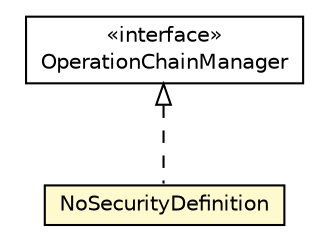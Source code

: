 #!/usr/local/bin/dot
#
# Class diagram 
# Generated by UMLGraph version R5_6-24-gf6e263 (http://www.umlgraph.org/)
#

digraph G {
	edge [fontname="Helvetica",fontsize=10,labelfontname="Helvetica",labelfontsize=10];
	node [fontname="Helvetica",fontsize=10,shape=plaintext];
	nodesep=0.25;
	ranksep=0.5;
	// org.universAAL.ri.gateway.configuration.NoSecurityDefinition
	c5911842 [label=<<table title="org.universAAL.ri.gateway.configuration.NoSecurityDefinition" border="0" cellborder="1" cellspacing="0" cellpadding="2" port="p" bgcolor="lemonChiffon" href="./NoSecurityDefinition.html">
		<tr><td><table border="0" cellspacing="0" cellpadding="1">
<tr><td align="center" balign="center"> NoSecurityDefinition </td></tr>
		</table></td></tr>
		</table>>, URL="./NoSecurityDefinition.html", fontname="Helvetica", fontcolor="black", fontsize=10.0];
	// org.universAAL.ri.gateway.operations.OperationChainManager
	c5911868 [label=<<table title="org.universAAL.ri.gateway.operations.OperationChainManager" border="0" cellborder="1" cellspacing="0" cellpadding="2" port="p" href="../operations/OperationChainManager.html">
		<tr><td><table border="0" cellspacing="0" cellpadding="1">
<tr><td align="center" balign="center"> &#171;interface&#187; </td></tr>
<tr><td align="center" balign="center"> OperationChainManager </td></tr>
		</table></td></tr>
		</table>>, URL="../operations/OperationChainManager.html", fontname="Helvetica", fontcolor="black", fontsize=10.0];
	//org.universAAL.ri.gateway.configuration.NoSecurityDefinition implements org.universAAL.ri.gateway.operations.OperationChainManager
	c5911868:p -> c5911842:p [dir=back,arrowtail=empty,style=dashed];
}


